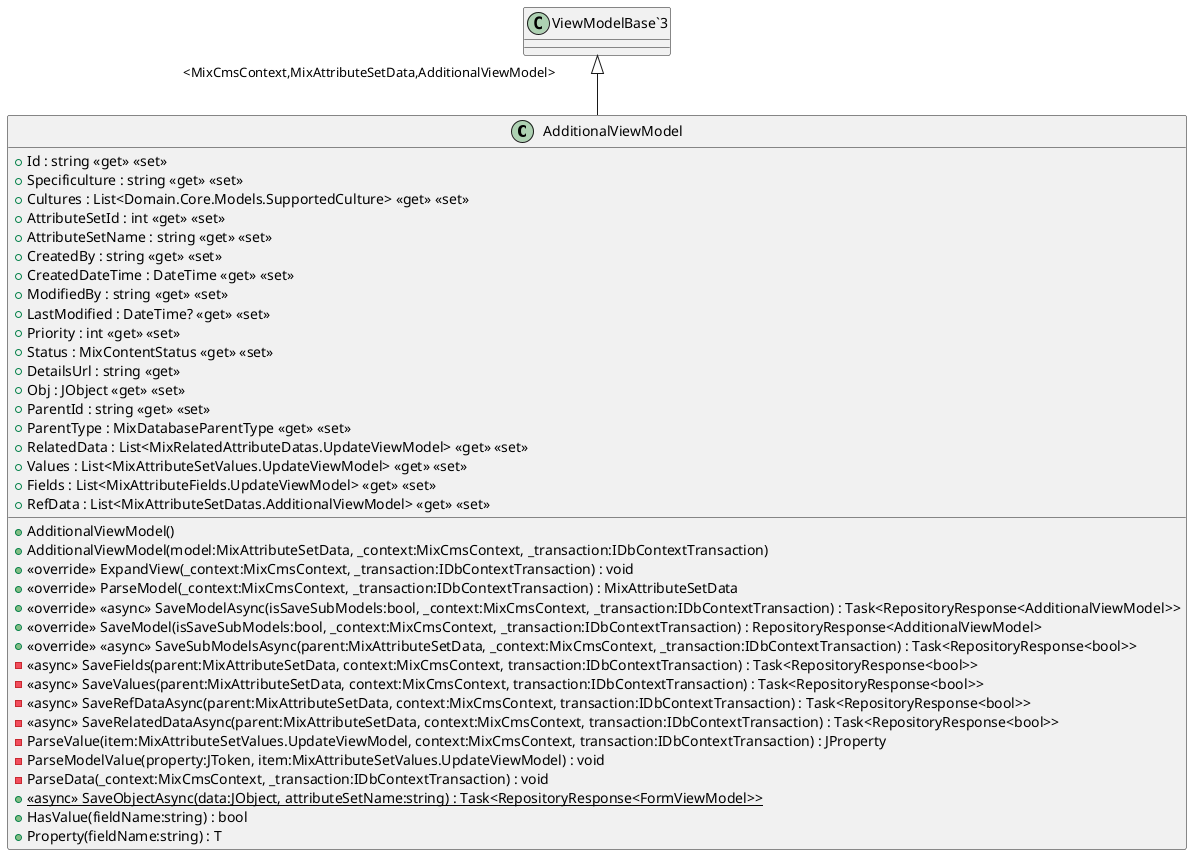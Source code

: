 @startuml
class AdditionalViewModel {
    + Id : string <<get>> <<set>>
    + Specificulture : string <<get>> <<set>>
    + Cultures : List<Domain.Core.Models.SupportedCulture> <<get>> <<set>>
    + AttributeSetId : int <<get>> <<set>>
    + AttributeSetName : string <<get>> <<set>>
    + CreatedBy : string <<get>> <<set>>
    + CreatedDateTime : DateTime <<get>> <<set>>
    + ModifiedBy : string <<get>> <<set>>
    + LastModified : DateTime? <<get>> <<set>>
    + Priority : int <<get>> <<set>>
    + Status : MixContentStatus <<get>> <<set>>
    + DetailsUrl : string <<get>>
    + Obj : JObject <<get>> <<set>>
    + ParentId : string <<get>> <<set>>
    + ParentType : MixDatabaseParentType <<get>> <<set>>
    + RelatedData : List<MixRelatedAttributeDatas.UpdateViewModel> <<get>> <<set>>
    + Values : List<MixAttributeSetValues.UpdateViewModel> <<get>> <<set>>
    + Fields : List<MixAttributeFields.UpdateViewModel> <<get>> <<set>>
    + RefData : List<MixAttributeSetDatas.AdditionalViewModel> <<get>> <<set>>
    + AdditionalViewModel()
    + AdditionalViewModel(model:MixAttributeSetData, _context:MixCmsContext, _transaction:IDbContextTransaction)
    + <<override>> ExpandView(_context:MixCmsContext, _transaction:IDbContextTransaction) : void
    + <<override>> ParseModel(_context:MixCmsContext, _transaction:IDbContextTransaction) : MixAttributeSetData
    + <<override>> <<async>> SaveModelAsync(isSaveSubModels:bool, _context:MixCmsContext, _transaction:IDbContextTransaction) : Task<RepositoryResponse<AdditionalViewModel>>
    + <<override>> SaveModel(isSaveSubModels:bool, _context:MixCmsContext, _transaction:IDbContextTransaction) : RepositoryResponse<AdditionalViewModel>
    + <<override>> <<async>> SaveSubModelsAsync(parent:MixAttributeSetData, _context:MixCmsContext, _transaction:IDbContextTransaction) : Task<RepositoryResponse<bool>>
    - <<async>> SaveFields(parent:MixAttributeSetData, context:MixCmsContext, transaction:IDbContextTransaction) : Task<RepositoryResponse<bool>>
    - <<async>> SaveValues(parent:MixAttributeSetData, context:MixCmsContext, transaction:IDbContextTransaction) : Task<RepositoryResponse<bool>>
    - <<async>> SaveRefDataAsync(parent:MixAttributeSetData, context:MixCmsContext, transaction:IDbContextTransaction) : Task<RepositoryResponse<bool>>
    - <<async>> SaveRelatedDataAsync(parent:MixAttributeSetData, context:MixCmsContext, transaction:IDbContextTransaction) : Task<RepositoryResponse<bool>>
    - ParseValue(item:MixAttributeSetValues.UpdateViewModel, context:MixCmsContext, transaction:IDbContextTransaction) : JProperty
    - ParseModelValue(property:JToken, item:MixAttributeSetValues.UpdateViewModel) : void
    - ParseData(_context:MixCmsContext, _transaction:IDbContextTransaction) : void
    + {static} <<async>> SaveObjectAsync(data:JObject, attributeSetName:string) : Task<RepositoryResponse<FormViewModel>>
    + HasValue(fieldName:string) : bool
    + Property(fieldName:string) : T
}
"ViewModelBase`3" "<MixCmsContext,MixAttributeSetData,AdditionalViewModel>" <|-- AdditionalViewModel
@enduml
